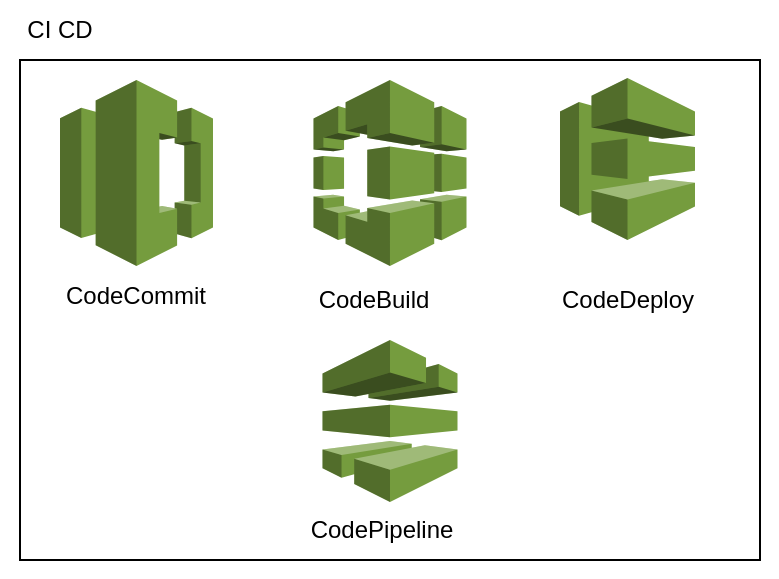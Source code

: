 <mxfile version="21.4.0" type="github">
  <diagram name="Page-1" id="Pzhio6Mn_-6iHG2-B5zf">
    <mxGraphModel dx="880" dy="427" grid="1" gridSize="10" guides="1" tooltips="1" connect="1" arrows="1" fold="1" page="1" pageScale="1" pageWidth="850" pageHeight="1100" math="0" shadow="0">
      <root>
        <mxCell id="0" />
        <mxCell id="1" parent="0" />
        <mxCell id="1M_GW9XyBEU_4rB6NWvS-6" style="edgeStyle=orthogonalEdgeStyle;rounded=0;orthogonalLoop=1;jettySize=auto;html=1;exitX=1;exitY=1;exitDx=0;exitDy=0;entryX=1;entryY=1;entryDx=0;entryDy=0;" edge="1" parent="1" source="1M_GW9XyBEU_4rB6NWvS-4" target="1M_GW9XyBEU_4rB6NWvS-4">
          <mxGeometry relative="1" as="geometry">
            <mxPoint x="610" y="430" as="targetPoint" />
          </mxGeometry>
        </mxCell>
        <mxCell id="1M_GW9XyBEU_4rB6NWvS-4" value="" style="rounded=0;whiteSpace=wrap;html=1;" vertex="1" parent="1">
          <mxGeometry x="220" y="170" width="370" height="250" as="geometry" />
        </mxCell>
        <mxCell id="1M_GW9XyBEU_4rB6NWvS-7" value="" style="outlineConnect=0;dashed=0;verticalLabelPosition=bottom;verticalAlign=top;align=center;html=1;shape=mxgraph.aws3.codedeploy;fillColor=#759C3E;gradientColor=none;" vertex="1" parent="1">
          <mxGeometry x="490" y="179" width="67.5" height="81" as="geometry" />
        </mxCell>
        <mxCell id="1M_GW9XyBEU_4rB6NWvS-8" value="" style="outlineConnect=0;dashed=0;verticalLabelPosition=bottom;verticalAlign=top;align=center;html=1;shape=mxgraph.aws3.codebuild;fillColor=#759C3E;gradientColor=none;" vertex="1" parent="1">
          <mxGeometry x="366.75" y="180" width="76.5" height="93" as="geometry" />
        </mxCell>
        <mxCell id="1M_GW9XyBEU_4rB6NWvS-9" value="" style="outlineConnect=0;dashed=0;verticalLabelPosition=bottom;verticalAlign=top;align=center;html=1;shape=mxgraph.aws3.codepipeline;fillColor=#759C3E;gradientColor=none;" vertex="1" parent="1">
          <mxGeometry x="371.25" y="310" width="67.5" height="81" as="geometry" />
        </mxCell>
        <mxCell id="1M_GW9XyBEU_4rB6NWvS-10" value="" style="outlineConnect=0;dashed=0;verticalLabelPosition=bottom;verticalAlign=top;align=center;html=1;shape=mxgraph.aws3.codecommit;fillColor=#759C3E;gradientColor=none;" vertex="1" parent="1">
          <mxGeometry x="240" y="180" width="76.5" height="93" as="geometry" />
        </mxCell>
        <mxCell id="1M_GW9XyBEU_4rB6NWvS-11" value="CodeCommit" style="text;html=1;strokeColor=none;fillColor=none;align=center;verticalAlign=middle;whiteSpace=wrap;rounded=0;" vertex="1" parent="1">
          <mxGeometry x="248.25" y="273" width="60" height="30" as="geometry" />
        </mxCell>
        <mxCell id="1M_GW9XyBEU_4rB6NWvS-12" value="CodeBuild" style="text;html=1;strokeColor=none;fillColor=none;align=center;verticalAlign=middle;whiteSpace=wrap;rounded=0;" vertex="1" parent="1">
          <mxGeometry x="366.75" y="275" width="60" height="30" as="geometry" />
        </mxCell>
        <mxCell id="1M_GW9XyBEU_4rB6NWvS-13" value="CodeDeploy" style="text;html=1;strokeColor=none;fillColor=none;align=center;verticalAlign=middle;whiteSpace=wrap;rounded=0;" vertex="1" parent="1">
          <mxGeometry x="493.75" y="275" width="60" height="30" as="geometry" />
        </mxCell>
        <mxCell id="1M_GW9XyBEU_4rB6NWvS-14" value="CodePipeline" style="text;html=1;strokeColor=none;fillColor=none;align=center;verticalAlign=middle;whiteSpace=wrap;rounded=0;" vertex="1" parent="1">
          <mxGeometry x="371.25" y="390" width="60" height="30" as="geometry" />
        </mxCell>
        <mxCell id="1M_GW9XyBEU_4rB6NWvS-15" value="CI CD" style="text;html=1;strokeColor=none;fillColor=none;align=center;verticalAlign=middle;whiteSpace=wrap;rounded=0;" vertex="1" parent="1">
          <mxGeometry x="210" y="140" width="60" height="30" as="geometry" />
        </mxCell>
      </root>
    </mxGraphModel>
  </diagram>
</mxfile>
